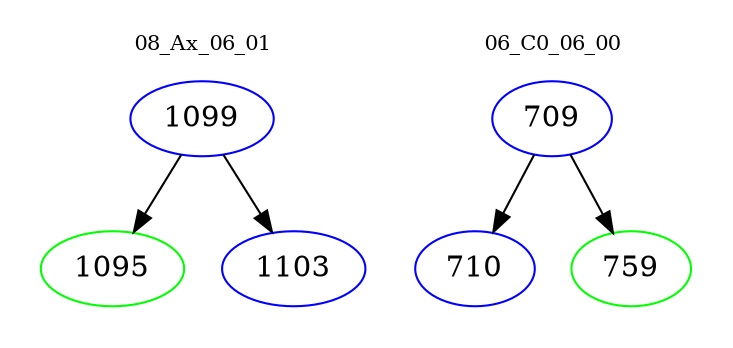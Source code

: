 digraph{
subgraph cluster_0 {
color = white
label = "08_Ax_06_01";
fontsize=10;
T0_1099 [label="1099", color="blue"]
T0_1099 -> T0_1095 [color="black"]
T0_1095 [label="1095", color="green"]
T0_1099 -> T0_1103 [color="black"]
T0_1103 [label="1103", color="blue"]
}
subgraph cluster_1 {
color = white
label = "06_C0_06_00";
fontsize=10;
T1_709 [label="709", color="blue"]
T1_709 -> T1_710 [color="black"]
T1_710 [label="710", color="blue"]
T1_709 -> T1_759 [color="black"]
T1_759 [label="759", color="green"]
}
}
